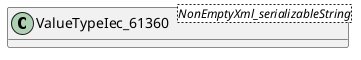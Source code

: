 @startuml
skinparam classAttributeIconSize 0
hide methods

class ValueTypeIec_61360<NonEmptyXml_serializableString> {
}
@enduml